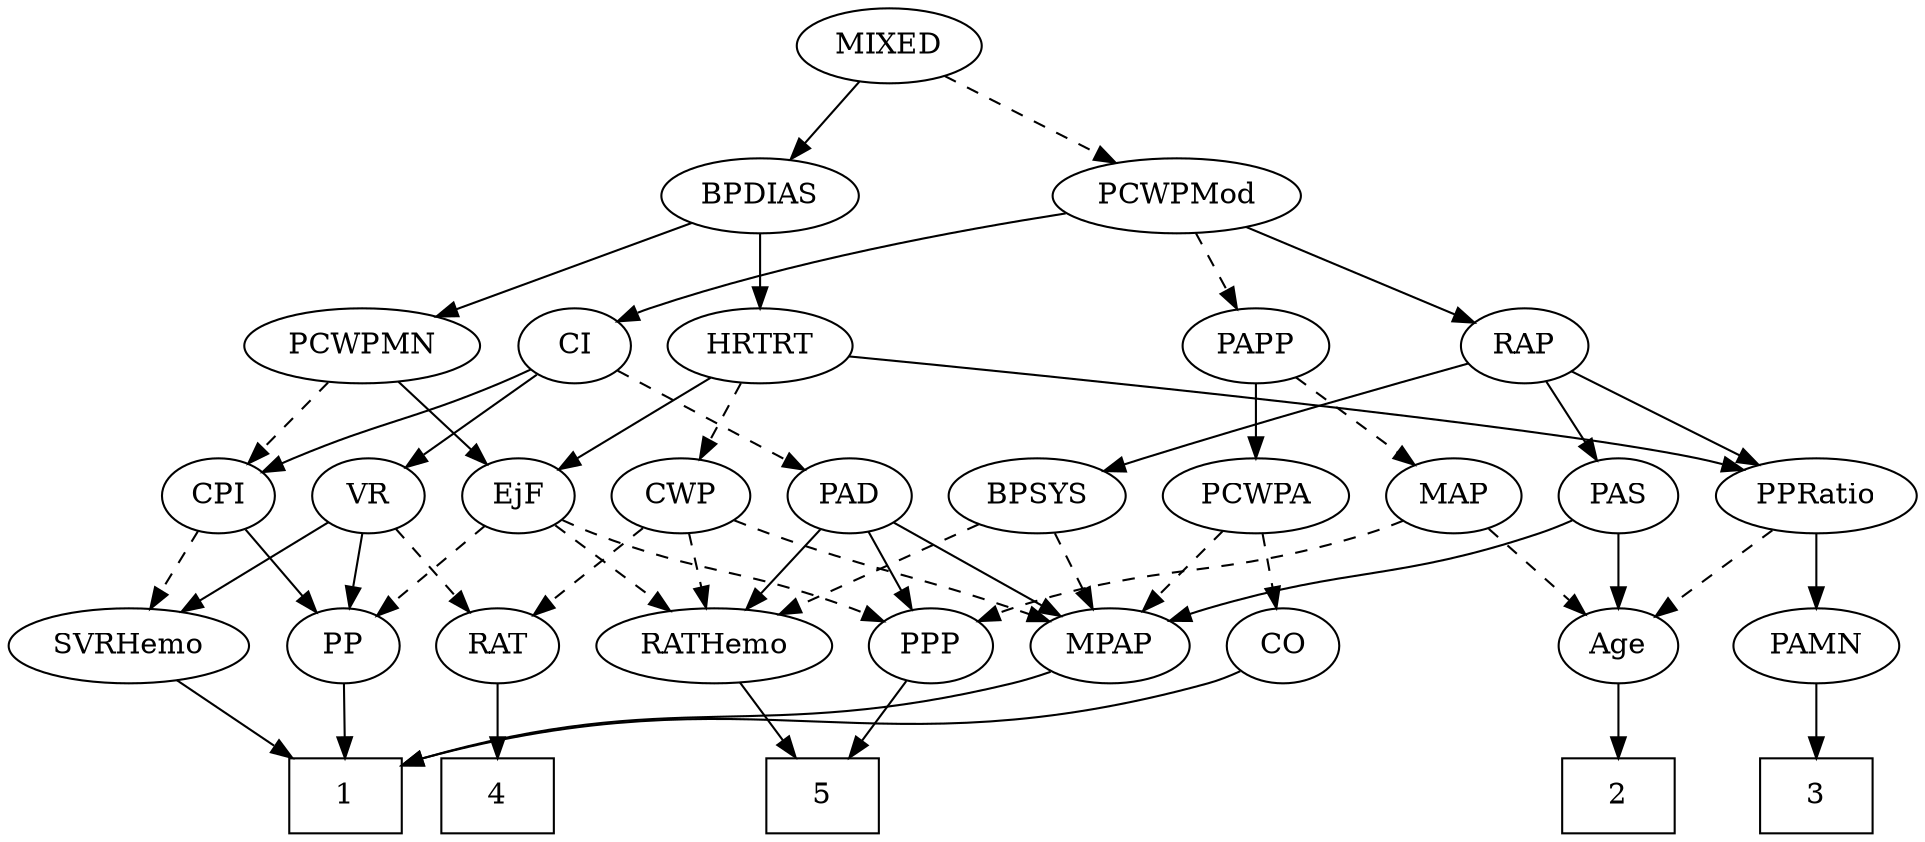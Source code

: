 strict digraph {
	graph [bb="0,0,848.69,396"];
	node [label="\N"];
	1	[height=0.5,
		pos="145.05,18",
		shape=box,
		width=0.75];
	2	[height=0.5,
		pos="724.05,18",
		shape=box,
		width=0.75];
	3	[height=0.5,
		pos="809.05,18",
		shape=box,
		width=0.75];
	4	[height=0.5,
		pos="217.05,18",
		shape=box,
		width=0.75];
	5	[height=0.5,
		pos="359.05,18",
		shape=box,
		width=0.75];
	RAP	[height=0.5,
		pos="680.05,234",
		width=0.77632];
	PAS	[height=0.5,
		pos="724.05,162",
		width=0.75];
	RAP -> PAS	[pos="e,714.1,178.82 690.03,217.12 695.54,208.34 702.51,197.26 708.7,187.42",
		style=solid];
	BPSYS	[height=0.5,
		pos="461.05,162",
		width=1.0471];
	RAP -> BPSYS	[pos="e,489.67,173.86 654.98,225.81 621.2,216 559.28,197.64 507.05,180 504.49,179.14 501.86,178.23 499.21,177.29",
		style=solid];
	PPRatio	[height=0.5,
		pos="809.05,162",
		width=1.1013];
	RAP -> PPRatio	[pos="e,784.4,176.37 700.77,221.75 720.89,210.84 751.77,194.08 775.41,181.25",
		style=solid];
	MPAP	[height=0.5,
		pos="486.05,90",
		width=0.97491];
	PAS -> MPAP	[pos="e,512.82,102.05 703.43,150.33 698.47,148.03 693.14,145.76 688.05,144 619.97,120.48 598.93,129.03 530.05,108 527.49,107.22 524.87,\
106.36 522.25,105.46",
		style=solid];
	Age	[height=0.5,
		pos="724.05,90",
		width=0.75];
	PAS -> Age	[pos="e,724.05,108.1 724.05,143.7 724.05,135.98 724.05,126.71 724.05,118.11",
		style=solid];
	PAD	[height=0.5,
		pos="377.05,162",
		width=0.79437];
	RATHemo	[height=0.5,
		pos="312.05,90",
		width=1.3721];
	PAD -> RATHemo	[pos="e,327.17,107.29 363.26,146.15 354.83,137.07 343.84,125.24 334.21,114.87",
		style=solid];
	PAD -> MPAP	[pos="e,464.77,104.67 396.28,148.65 412.85,138.01 437.03,122.48 456.13,110.21",
		style=solid];
	PPP	[height=0.5,
		pos="406.05,90",
		width=0.75];
	PAD -> PPP	[pos="e,399.22,107.47 383.92,144.41 387.31,136.22 391.49,126.14 395.29,116.95",
		style=solid];
	PAMN	[height=0.5,
		pos="809.05,90",
		width=1.011];
	PAMN -> 3	[pos="e,809.05,36.104 809.05,71.697 809.05,63.983 809.05,54.712 809.05,46.112",
		style=solid];
	CWP	[height=0.5,
		pos="300.05,162",
		width=0.84854];
	CWP -> RATHemo	[pos="e,309.08,108.28 302.95,144.05 304.27,136.35 305.87,127.03 307.35,118.36",
		style=dashed];
	CWP -> MPAP	[pos="e,459.11,101.57 323.85,150.29 328.84,148.14 334.09,145.94 339.05,144 384.19,126.3 396.53,124.74 442.05,108 444.55,107.08 447.14,\
106.11 449.73,105.14",
		style=dashed];
	RAT	[height=0.5,
		pos="217.05,90",
		width=0.75827];
	CWP -> RAT	[pos="e,233.25,104.67 283.25,146.83 271.17,136.64 254.69,122.75 241.2,111.37",
		style=dashed];
	PCWPMod	[height=0.5,
		pos="521.05,306",
		width=1.4443];
	PCWPMod -> RAP	[pos="e,657.31,245.01 552.08,291.34 579.73,279.16 620.02,261.42 647.98,249.12",
		style=solid];
	CI	[height=0.5,
		pos="251.05,234",
		width=0.75];
	PCWPMod -> CI	[pos="e,271.66,245.68 474.93,297.63 427.13,289.28 350.64,273.92 287.05,252 285.13,251.34 283.19,250.61 281.24,249.83",
		style=solid];
	PAPP	[height=0.5,
		pos="558.05,234",
		width=0.88464];
	PCWPMod -> PAPP	[pos="e,549.17,251.79 530,288.05 534.32,279.89 539.59,269.91 544.4,260.82",
		style=dashed];
	PCWPA	[height=0.5,
		pos="558.05,162",
		width=1.1555];
	CO	[height=0.5,
		pos="566.05,90",
		width=0.75];
	PCWPA -> CO	[pos="e,564.09,108.1 560.02,143.7 560.9,135.98 561.96,126.71 562.95,118.11",
		style=dashed];
	PCWPA -> MPAP	[pos="e,501.82,106.34 541.71,145.12 532.09,135.77 519.78,123.79 509.18,113.49",
		style=dashed];
	PCWPMN	[height=0.5,
		pos="156.05,234",
		width=1.3902];
	CPI	[height=0.5,
		pos="80.046,162",
		width=0.75];
	PCWPMN -> CPI	[pos="e,95.265,177.02 138.42,216.76 127.8,206.99 114.17,194.43 102.75,183.91",
		style=dashed];
	EjF	[height=0.5,
		pos="224.05,162",
		width=0.75];
	PCWPMN -> EjF	[pos="e,209.75,177.72 171.82,216.76 180.95,207.37 192.57,195.41 202.52,185.15",
		style=solid];
	CO -> 1	[pos="e,172.19,32.985 545.57,77.873 540.61,75.592 535.24,73.448 530.05,72 382.92,30.968 333.28,75.969 181.84,35.633",
		style=solid];
	CI -> PAD	[pos="e,356.01,174.69 271.29,221.75 291.8,210.36 323.76,192.6 347.18,179.59",
		style=dashed];
	CI -> CPI	[pos="e,101.22,173.4 229.87,222.6 225.04,220.34 219.89,218.02 215.05,216 171.83,197.98 159.26,198.02 116.05,180 114.23,179.24 112.37,178.44 \
110.5,177.62",
		style=solid];
	VR	[height=0.5,
		pos="152.05,162",
		width=0.75];
	CI -> VR	[pos="e,170.09,175.76 232.89,220.16 217.68,209.41 195.76,193.91 178.58,181.76",
		style=solid];
	SVRHemo	[height=0.5,
		pos="50.046,90",
		width=1.3902];
	SVRHemo -> 1	[pos="e,121.69,36.211 71.129,73.465 83.533,64.325 99.46,52.589 113.35,42.354",
		style=solid];
	MIXED	[height=0.5,
		pos="392.05,378",
		width=1.1193];
	MIXED -> PCWPMod	[pos="e,494.35,321.49 416.61,363.67 436.06,353.12 463.49,338.23 485.35,326.37",
		style=dashed];
	BPDIAS	[height=0.5,
		pos="336.05,306",
		width=1.1735];
	MIXED -> BPDIAS	[pos="e,348.96,323.15 379.06,360.76 371.99,351.93 363.11,340.83 355.26,331.01",
		style=solid];
	BPSYS -> RATHemo	[pos="e,341.01,104.61 435.09,148.81 411.7,137.82 377,121.52 350.41,109.02",
		style=dashed];
	BPSYS -> MPAP	[pos="e,480.05,107.79 467.1,144.05 469.95,136.06 473.43,126.33 476.62,117.4",
		style=dashed];
	BPDIAS -> PCWPMN	[pos="e,188.71,247.7 305.92,293.28 276.4,281.81 231.17,264.22 198.12,251.36",
		style=solid];
	HRTRT	[height=0.5,
		pos="336.05,234",
		width=1.1013];
	BPDIAS -> HRTRT	[pos="e,336.05,252.1 336.05,287.7 336.05,279.98 336.05,270.71 336.05,262.11",
		style=solid];
	HRTRT -> CWP	[pos="e,308.52,179.47 327.51,216.41 323.21,208.04 317.9,197.71 313.09,188.37",
		style=dashed];
	HRTRT -> PPRatio	[pos="e,779.8,174.26 374.61,229.23 464.72,220.24 686.99,197.04 760.05,180 763.39,179.22 766.83,178.29 770.26,177.28",
		style=solid];
	HRTRT -> EjF	[pos="e,243.05,174.88 313.65,219 295.79,207.84 270.71,192.16 251.62,180.23",
		style=solid];
	RATHemo -> 5	[pos="e,347.33,36.447 323.18,72.411 328.7,64.2 335.48,54.099 341.66,44.9",
		style=solid];
	MAP	[height=0.5,
		pos="648.05,162",
		width=0.84854];
	MAP -> PPP	[pos="e,426.65,101.72 624.83,149.98 619.7,147.8 614.25,145.68 609.05,144 536.78,120.72 513.96,132.37 442.05,108 440.13,107.35 438.18,106.63 \
436.24,105.86",
		style=dashed];
	MAP -> Age	[pos="e,708.84,105.01 663.79,146.5 674.64,136.51 689.21,123.09 701.31,111.94",
		style=dashed];
	MPAP -> 1	[pos="e,172.22,32.882 459.85,77.739 454.06,75.576 447.91,73.516 442.05,72 331.77,43.504 295.28,67.969 181.97,35.737",
		style=solid];
	CPI -> SVRHemo	[pos="e,57.313,107.96 72.936,144.41 69.475,136.34 65.23,126.43 61.34,117.35",
		style=dashed];
	PP	[height=0.5,
		pos="145.05,90",
		width=0.75];
	CPI -> PP	[pos="e,131.28,105.82 93.83,146.15 102.71,136.6 114.41,123.99 124.39,113.25",
		style=solid];
	PP -> 1	[pos="e,145.05,36.104 145.05,71.697 145.05,63.983 145.05,54.712 145.05,46.112",
		style=solid];
	PPP -> 5	[pos="e,370.66,36.292 395.38,73.116 389.74,64.716 382.68,54.196 376.28,44.671",
		style=solid];
	PAPP -> PCWPA	[pos="e,558.05,180.1 558.05,215.7 558.05,207.98 558.05,198.71 558.05,190.11",
		style=solid];
	PAPP -> MAP	[pos="e,630.17,176.91 576.26,218.83 589.4,208.62 607.33,194.67 621.98,183.27",
		style=dashed];
	VR -> SVRHemo	[pos="e,72.394,106.34 133.81,148.49 119.17,138.44 98.286,124.11 81.033,112.27",
		style=solid];
	VR -> PP	[pos="e,146.76,108.1 150.32,143.7 149.54,135.98 148.62,126.71 147.76,118.11",
		style=solid];
	VR -> RAT	[pos="e,203.28,105.82 165.83,146.15 174.71,136.6 186.41,123.99 196.39,113.25",
		style=dashed];
	RAT -> 4	[pos="e,217.05,36.104 217.05,71.697 217.05,63.983 217.05,54.712 217.05,46.112",
		style=solid];
	PPRatio -> PAMN	[pos="e,809.05,108.1 809.05,143.7 809.05,135.98 809.05,126.71 809.05,118.11",
		style=solid];
	PPRatio -> Age	[pos="e,740.44,104.5 790.6,145.81 778.23,135.62 761.8,122.09 748.36,111.02",
		style=dashed];
	Age -> 2	[pos="e,724.05,36.104 724.05,71.697 724.05,63.983 724.05,54.712 724.05,46.112",
		style=solid];
	EjF -> RATHemo	[pos="e,292.37,106.65 241.01,147.5 253.29,137.74 270.14,124.33 284.36,113.02",
		style=dashed];
	EjF -> PP	[pos="e,160.62,104.8 208.44,147.17 196.97,137.01 181.19,123.03 168.25,111.56",
		style=dashed];
	EjF -> PPP	[pos="e,384.92,101.51 245.17,150.49 250.01,148.23 255.16,145.94 260.05,144 307.84,124.98 322.25,127.02 370.05,108 371.88,107.27 373.74,\
106.49 375.62,105.69",
		style=dashed];
}
